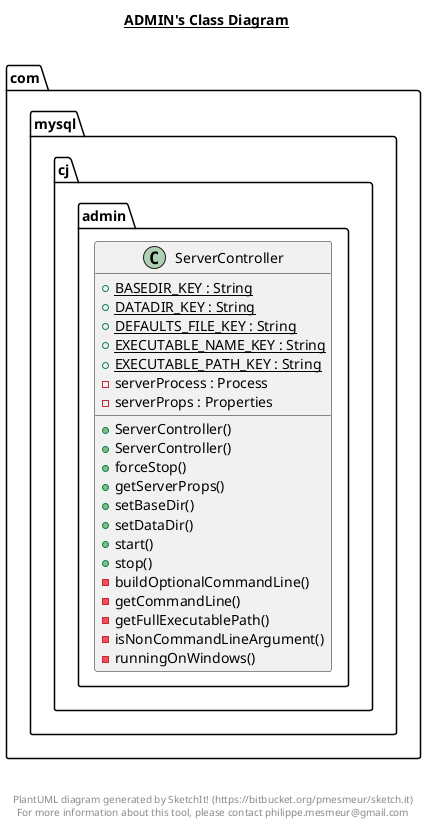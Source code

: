 @startuml

title __ADMIN's Class Diagram__\n

  namespace com.mysql.cj {
    namespace admin {
      class com.mysql.cj.admin.ServerController {
          {static} + BASEDIR_KEY : String
          {static} + DATADIR_KEY : String
          {static} + DEFAULTS_FILE_KEY : String
          {static} + EXECUTABLE_NAME_KEY : String
          {static} + EXECUTABLE_PATH_KEY : String
          - serverProcess : Process
          - serverProps : Properties
          + ServerController()
          + ServerController()
          + forceStop()
          + getServerProps()
          + setBaseDir()
          + setDataDir()
          + start()
          + stop()
          - buildOptionalCommandLine()
          - getCommandLine()
          - getFullExecutablePath()
          - isNonCommandLineArgument()
          - runningOnWindows()
      }
    }
  }
  



right footer


PlantUML diagram generated by SketchIt! (https://bitbucket.org/pmesmeur/sketch.it)
For more information about this tool, please contact philippe.mesmeur@gmail.com
endfooter

@enduml
